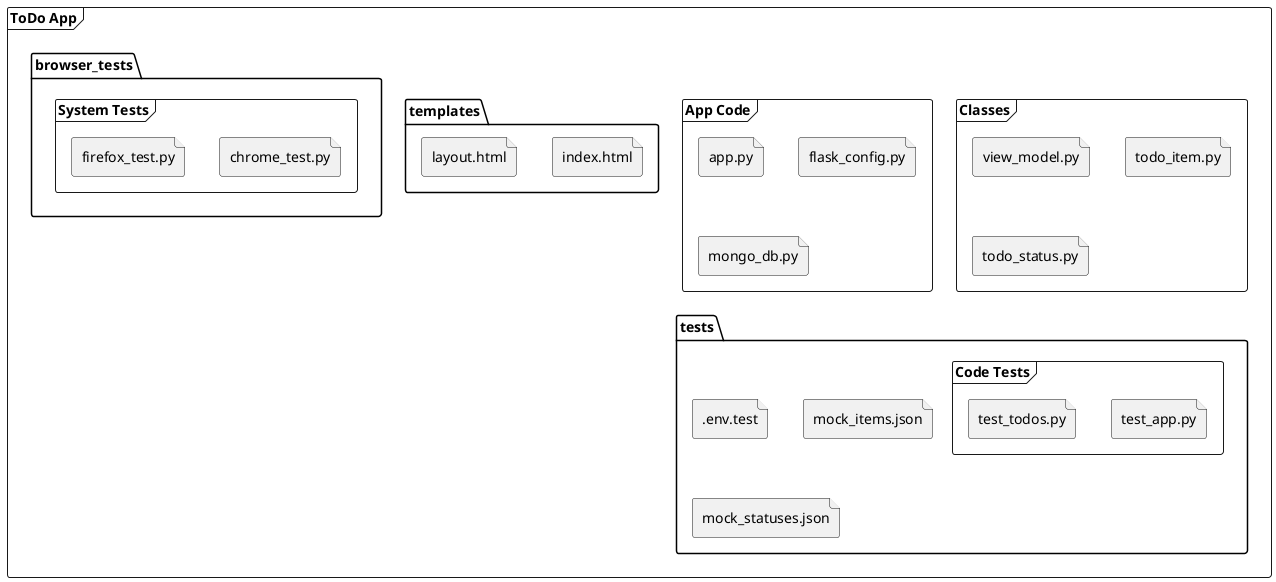 @startuml "Package Diagram"
skinparam packageStyle frame
    package "ToDo App" {
        package "Classes" {
            file "view_model.py"
            file "todo_item.py"
            file "todo_status.py"
        }
        package "App Code" {
            file "app.py"
            file "flask_config.py"
            file "mongo_db.py"
        }
        folder "templates" {
            file "index.html"
            file "layout.html"
        }
        folder "tests" {
            package "Code Tests" {
                file "test_app.py"
                file "test_todos.py"
            }
            file ".env.test"
            file "mock_items.json"
            file "mock_statuses.json"
        }
        folder "browser_tests" {
            package "System Tests" {
                file "chrome_test.py"
                file "firefox_test.py"
            }
        }
    }
@enduml